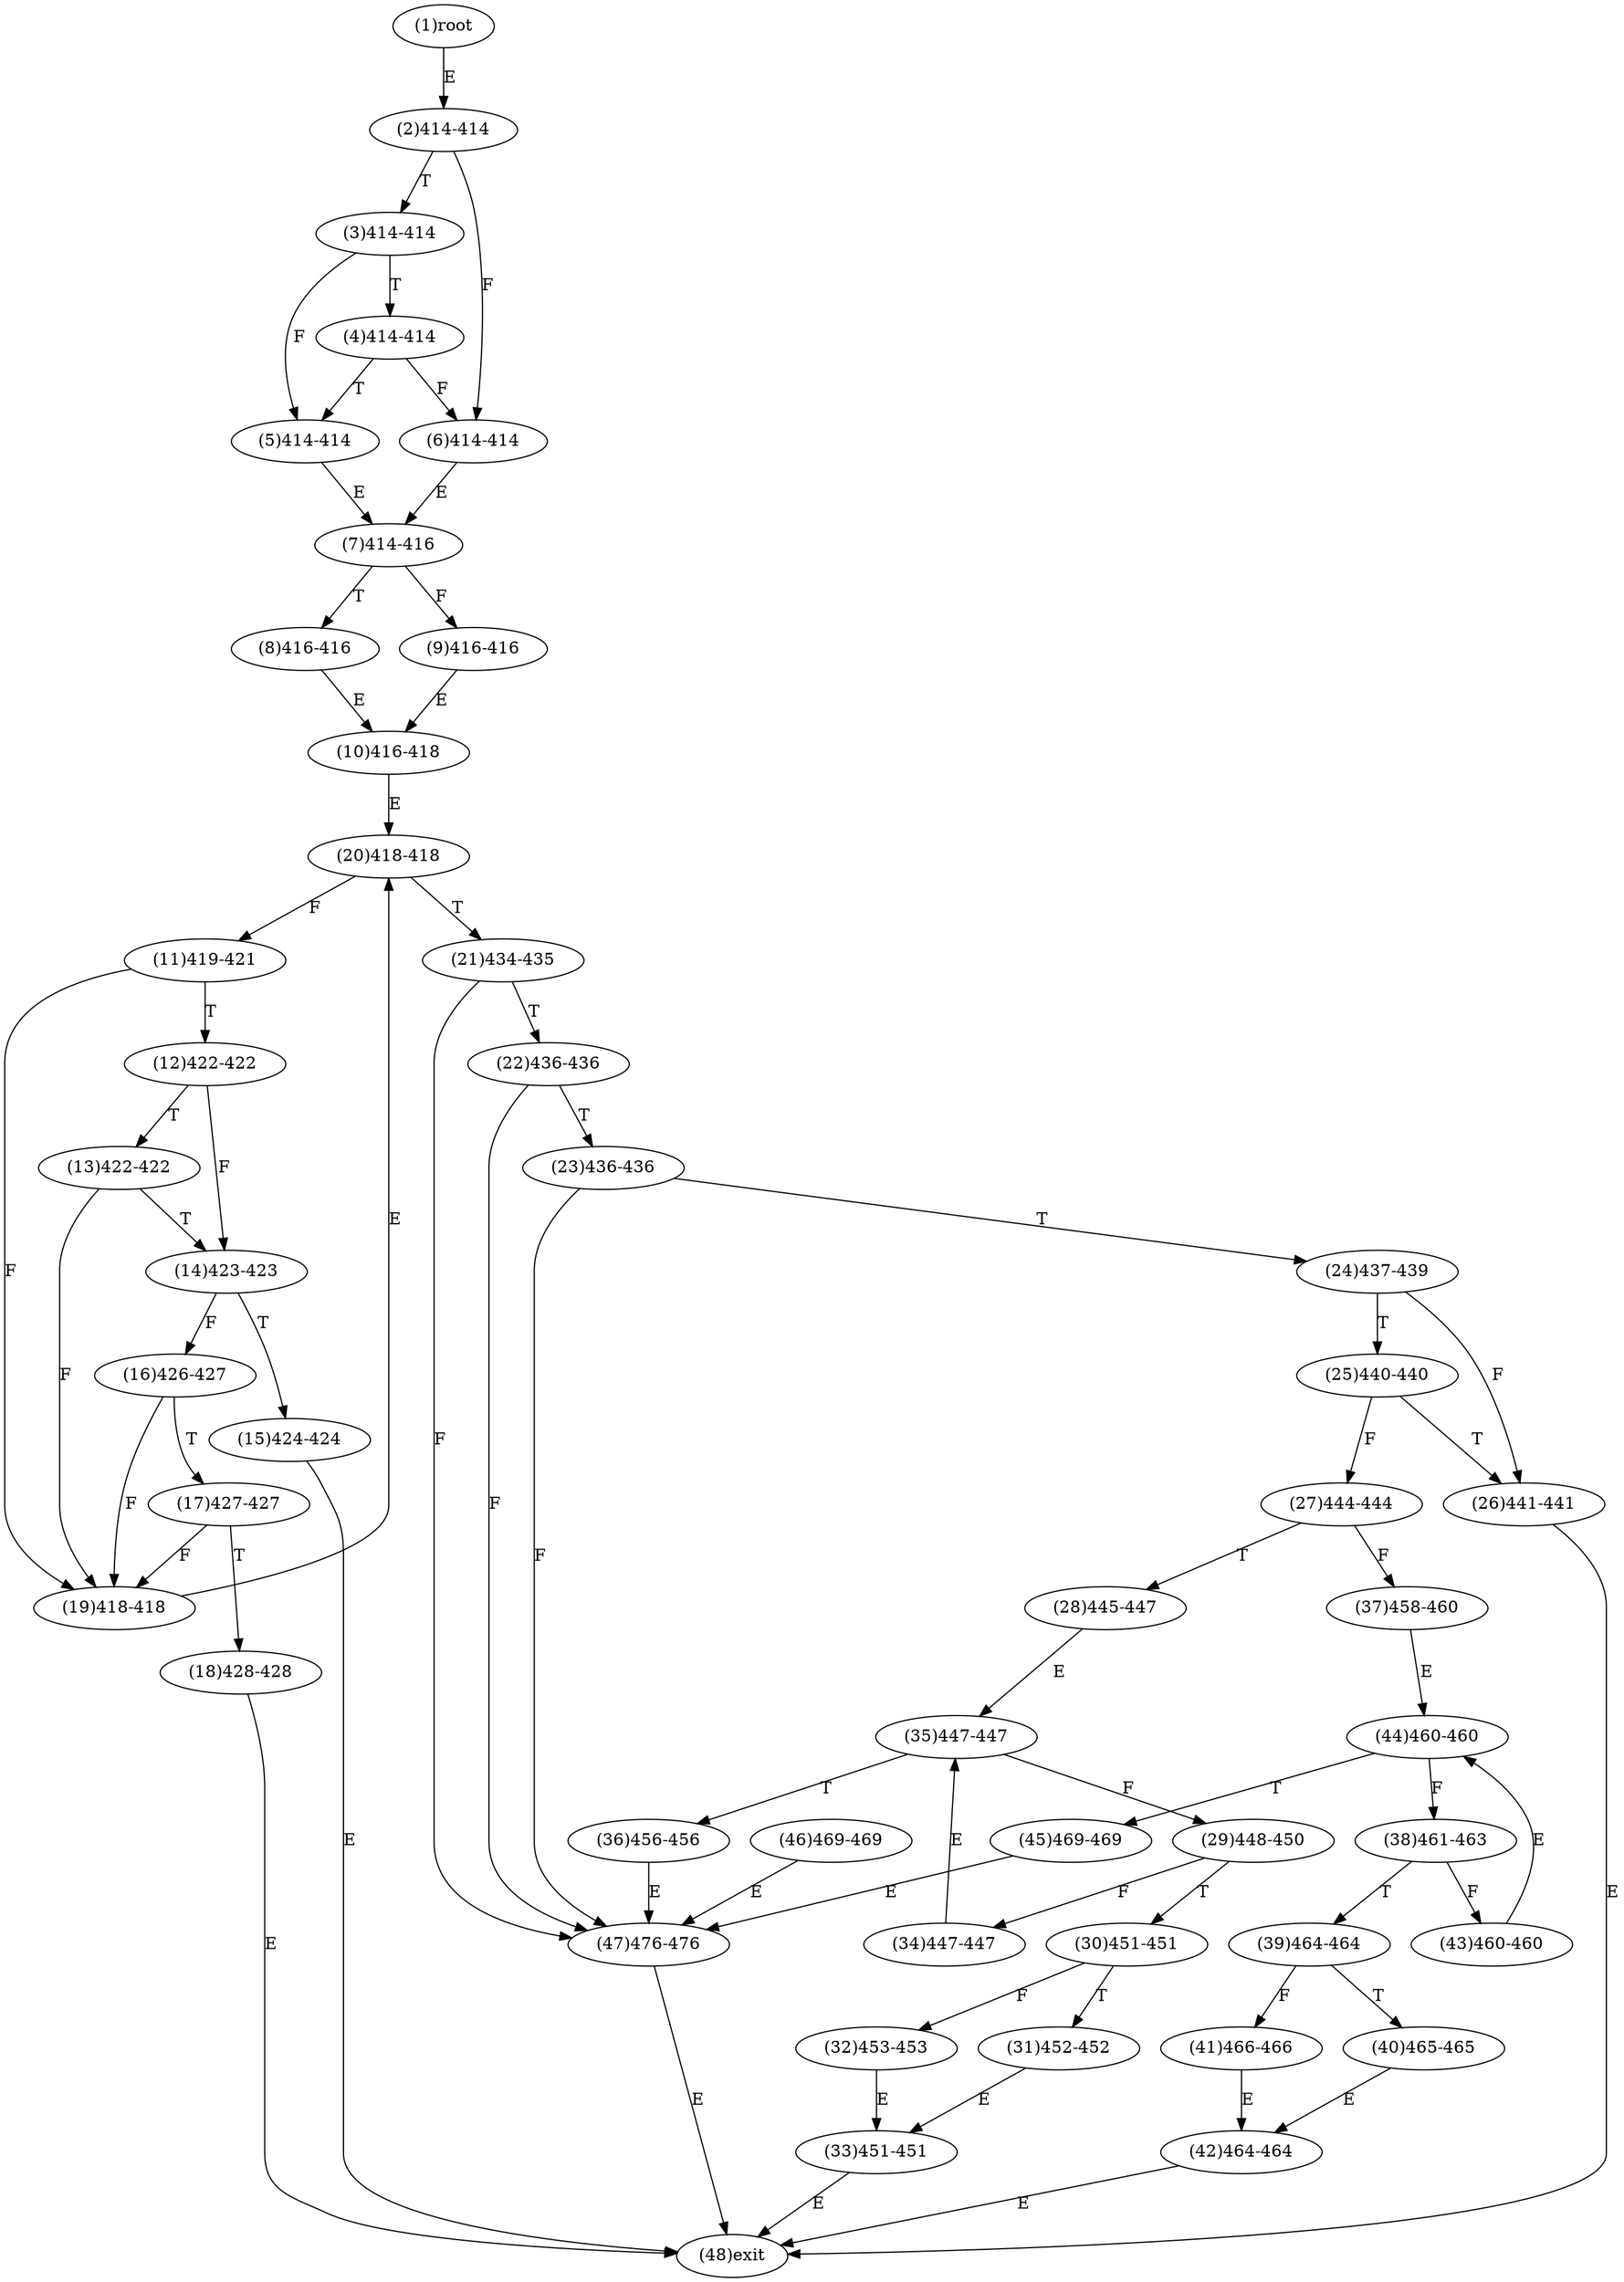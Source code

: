 digraph "" { 
1[ label="(1)root"];
2[ label="(2)414-414"];
3[ label="(3)414-414"];
4[ label="(4)414-414"];
5[ label="(5)414-414"];
6[ label="(6)414-414"];
7[ label="(7)414-416"];
8[ label="(8)416-416"];
9[ label="(9)416-416"];
10[ label="(10)416-418"];
11[ label="(11)419-421"];
12[ label="(12)422-422"];
13[ label="(13)422-422"];
14[ label="(14)423-423"];
15[ label="(15)424-424"];
17[ label="(17)427-427"];
16[ label="(16)426-427"];
19[ label="(19)418-418"];
18[ label="(18)428-428"];
21[ label="(21)434-435"];
20[ label="(20)418-418"];
23[ label="(23)436-436"];
22[ label="(22)436-436"];
25[ label="(25)440-440"];
24[ label="(24)437-439"];
27[ label="(27)444-444"];
26[ label="(26)441-441"];
29[ label="(29)448-450"];
28[ label="(28)445-447"];
31[ label="(31)452-452"];
30[ label="(30)451-451"];
34[ label="(34)447-447"];
35[ label="(35)447-447"];
32[ label="(32)453-453"];
33[ label="(33)451-451"];
38[ label="(38)461-463"];
39[ label="(39)464-464"];
36[ label="(36)456-456"];
37[ label="(37)458-460"];
42[ label="(42)464-464"];
43[ label="(43)460-460"];
40[ label="(40)465-465"];
41[ label="(41)466-466"];
46[ label="(46)469-469"];
47[ label="(47)476-476"];
44[ label="(44)460-460"];
45[ label="(45)469-469"];
48[ label="(48)exit"];
1->2[ label="E"];
2->6[ label="F"];
2->3[ label="T"];
3->5[ label="F"];
3->4[ label="T"];
4->6[ label="F"];
4->5[ label="T"];
5->7[ label="E"];
6->7[ label="E"];
7->9[ label="F"];
7->8[ label="T"];
8->10[ label="E"];
9->10[ label="E"];
10->20[ label="E"];
11->19[ label="F"];
11->12[ label="T"];
12->14[ label="F"];
12->13[ label="T"];
13->19[ label="F"];
13->14[ label="T"];
14->16[ label="F"];
14->15[ label="T"];
15->48[ label="E"];
16->19[ label="F"];
16->17[ label="T"];
17->19[ label="F"];
17->18[ label="T"];
18->48[ label="E"];
19->20[ label="E"];
20->11[ label="F"];
20->21[ label="T"];
21->47[ label="F"];
21->22[ label="T"];
22->47[ label="F"];
22->23[ label="T"];
23->47[ label="F"];
23->24[ label="T"];
24->26[ label="F"];
24->25[ label="T"];
25->27[ label="F"];
25->26[ label="T"];
26->48[ label="E"];
27->37[ label="F"];
27->28[ label="T"];
28->35[ label="E"];
29->34[ label="F"];
29->30[ label="T"];
30->32[ label="F"];
30->31[ label="T"];
31->33[ label="E"];
32->33[ label="E"];
33->48[ label="E"];
34->35[ label="E"];
35->29[ label="F"];
35->36[ label="T"];
36->47[ label="E"];
37->44[ label="E"];
38->43[ label="F"];
38->39[ label="T"];
39->41[ label="F"];
39->40[ label="T"];
40->42[ label="E"];
41->42[ label="E"];
42->48[ label="E"];
43->44[ label="E"];
44->38[ label="F"];
44->45[ label="T"];
45->47[ label="E"];
46->47[ label="E"];
47->48[ label="E"];
}
